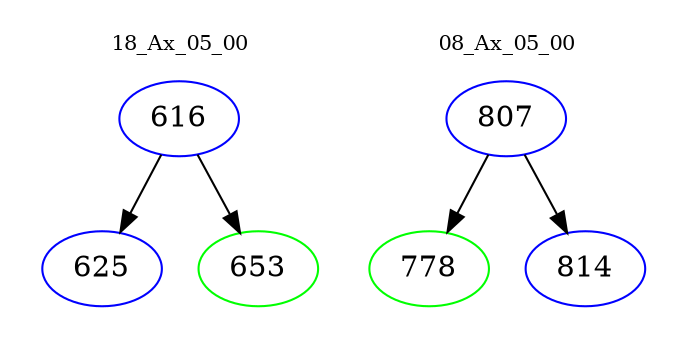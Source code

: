 digraph{
subgraph cluster_0 {
color = white
label = "18_Ax_05_00";
fontsize=10;
T0_616 [label="616", color="blue"]
T0_616 -> T0_625 [color="black"]
T0_625 [label="625", color="blue"]
T0_616 -> T0_653 [color="black"]
T0_653 [label="653", color="green"]
}
subgraph cluster_1 {
color = white
label = "08_Ax_05_00";
fontsize=10;
T1_807 [label="807", color="blue"]
T1_807 -> T1_778 [color="black"]
T1_778 [label="778", color="green"]
T1_807 -> T1_814 [color="black"]
T1_814 [label="814", color="blue"]
}
}
